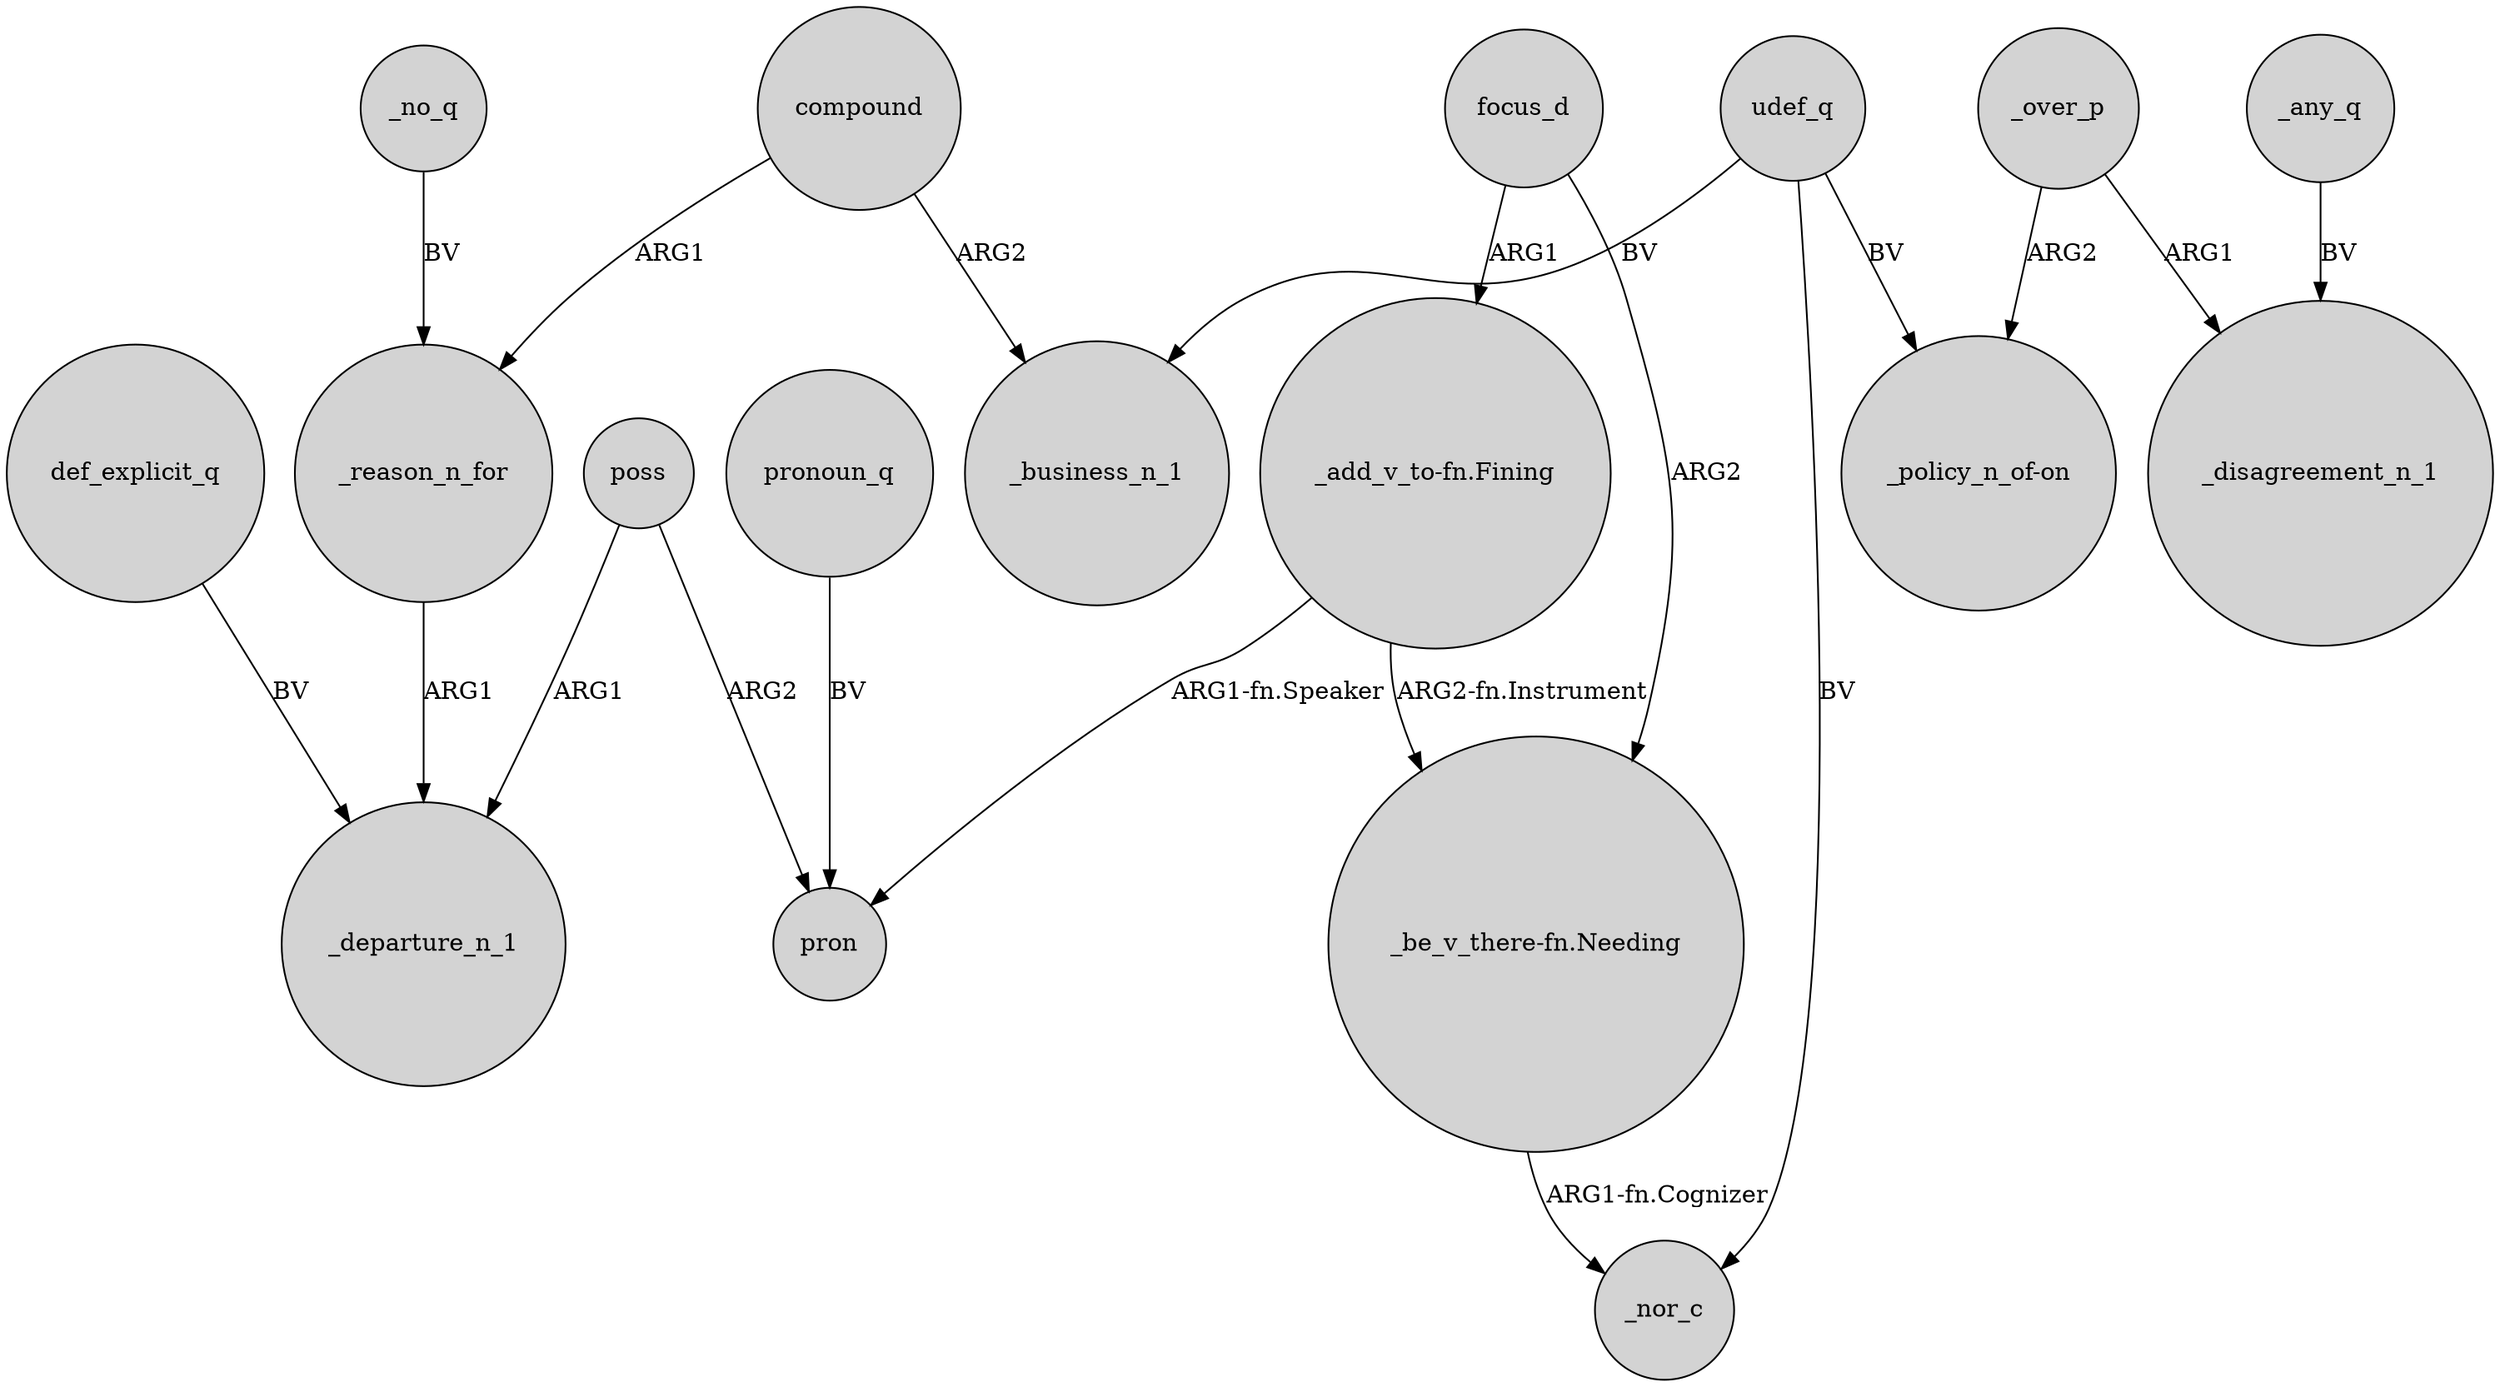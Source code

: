digraph {
	node [shape=circle style=filled]
	_no_q -> _reason_n_for [label=BV]
	_over_p -> _disagreement_n_1 [label=ARG1]
	udef_q -> _nor_c [label=BV]
	compound -> _reason_n_for [label=ARG1]
	"_be_v_there-fn.Needing" -> _nor_c [label="ARG1-fn.Cognizer"]
	udef_q -> _business_n_1 [label=BV]
	focus_d -> "_be_v_there-fn.Needing" [label=ARG2]
	pronoun_q -> pron [label=BV]
	poss -> pron [label=ARG2]
	_reason_n_for -> _departure_n_1 [label=ARG1]
	focus_d -> "_add_v_to-fn.Fining" [label=ARG1]
	_any_q -> _disagreement_n_1 [label=BV]
	"_add_v_to-fn.Fining" -> "_be_v_there-fn.Needing" [label="ARG2-fn.Instrument"]
	compound -> _business_n_1 [label=ARG2]
	"_add_v_to-fn.Fining" -> pron [label="ARG1-fn.Speaker"]
	_over_p -> "_policy_n_of-on" [label=ARG2]
	poss -> _departure_n_1 [label=ARG1]
	def_explicit_q -> _departure_n_1 [label=BV]
	udef_q -> "_policy_n_of-on" [label=BV]
}
